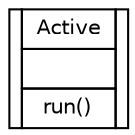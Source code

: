 #!/usr/local/bin/dot
#
# Class diagram 
# Generated by UMLGraph version R5_7_2-54-gbca0ce (http://www.spinellis.gr/umlgraph/)
#

digraph G {
graph [fontnames="svg"]
edge [fontname="Helvetica",fontsize=10,labelfontname="Helvetica",labelfontsize=10,color="black"];
node [fontname="Helvetica",fontcolor="black",fontsize=10,shape=plaintext,margin=0,width=0,height=0];
nodesep=0.25;
ranksep=0.5;
// Active
c32 [label=<<table title="Active" border="0" cellborder="1" cellspacing="0" cellpadding="2"><tr><td rowspan="10"></td><td><table border="0" cellspacing="0" cellpadding="1"><tr><td align="center" balign="center"> Active </td></tr></table></td><td rowspan="10"></td></tr><tr><td><table border="0" cellspacing="0" cellpadding="1"><tr><td align="left" balign="left">  </td></tr></table></td></tr><tr><td><table border="0" cellspacing="0" cellpadding="1"><tr><td align="left" balign="left">  run() </td></tr></table></td></tr></table>>];
}

